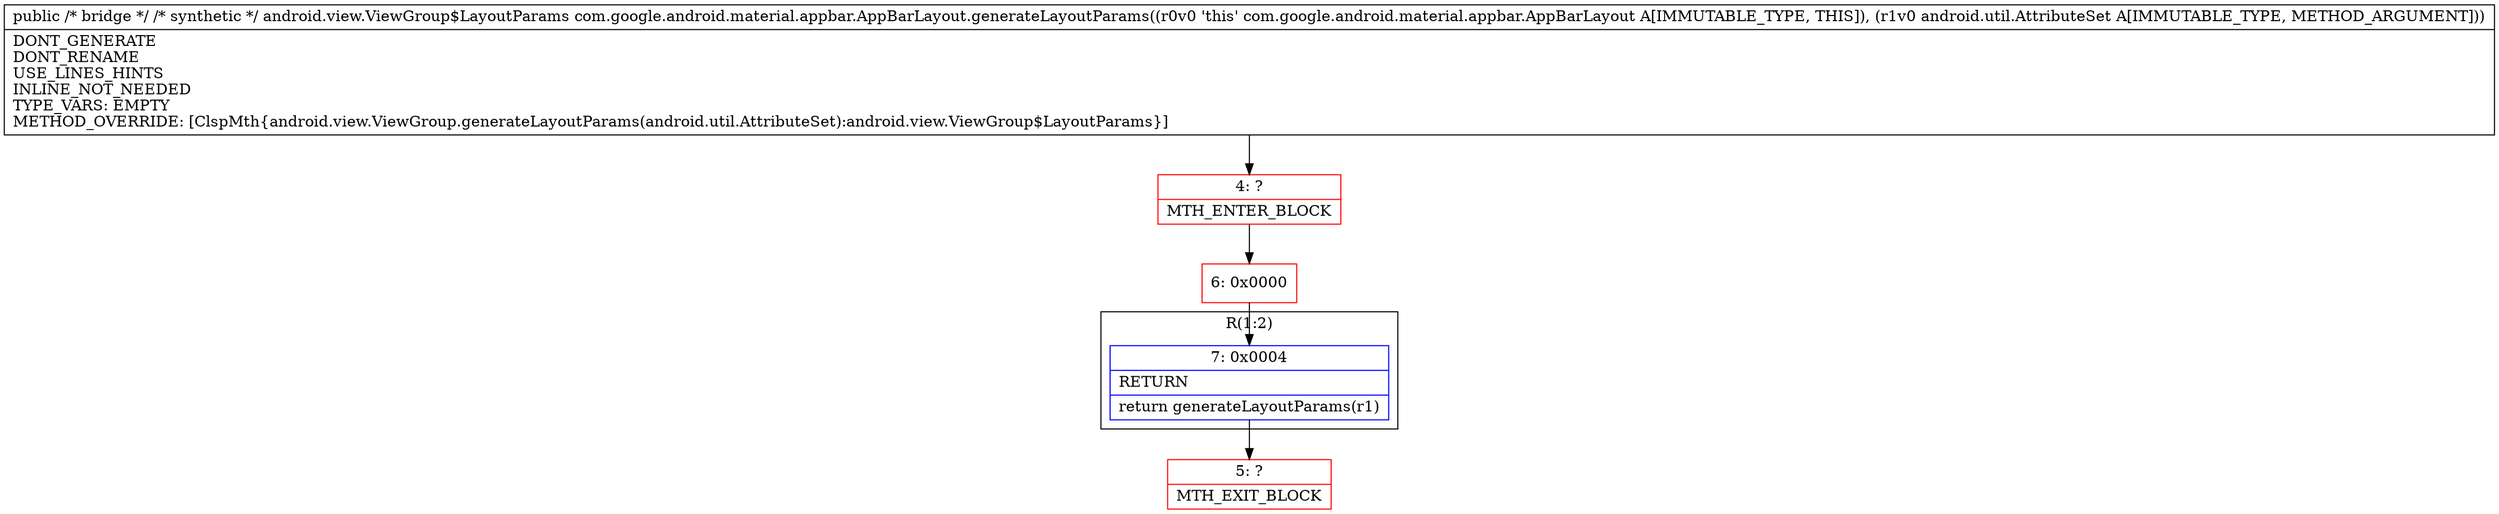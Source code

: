 digraph "CFG forcom.google.android.material.appbar.AppBarLayout.generateLayoutParams(Landroid\/util\/AttributeSet;)Landroid\/view\/ViewGroup$LayoutParams;" {
subgraph cluster_Region_357108678 {
label = "R(1:2)";
node [shape=record,color=blue];
Node_7 [shape=record,label="{7\:\ 0x0004|RETURN\l|return generateLayoutParams(r1)\l}"];
}
Node_4 [shape=record,color=red,label="{4\:\ ?|MTH_ENTER_BLOCK\l}"];
Node_6 [shape=record,color=red,label="{6\:\ 0x0000}"];
Node_5 [shape=record,color=red,label="{5\:\ ?|MTH_EXIT_BLOCK\l}"];
MethodNode[shape=record,label="{public \/* bridge *\/ \/* synthetic *\/ android.view.ViewGroup$LayoutParams com.google.android.material.appbar.AppBarLayout.generateLayoutParams((r0v0 'this' com.google.android.material.appbar.AppBarLayout A[IMMUTABLE_TYPE, THIS]), (r1v0 android.util.AttributeSet A[IMMUTABLE_TYPE, METHOD_ARGUMENT]))  | DONT_GENERATE\lDONT_RENAME\lUSE_LINES_HINTS\lINLINE_NOT_NEEDED\lTYPE_VARS: EMPTY\lMETHOD_OVERRIDE: [ClspMth\{android.view.ViewGroup.generateLayoutParams(android.util.AttributeSet):android.view.ViewGroup$LayoutParams\}]\l}"];
MethodNode -> Node_4;Node_7 -> Node_5;
Node_4 -> Node_6;
Node_6 -> Node_7;
}


